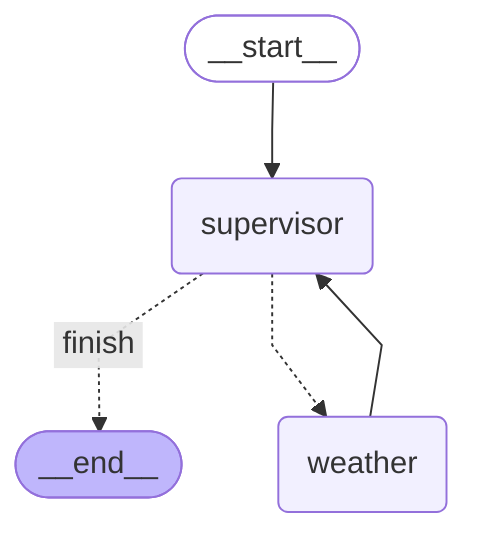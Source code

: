 ---
config:
  flowchart:
    curve: linear
---
graph TD;
	__start__([<p>__start__</p>]):::first
	supervisor(supervisor)
	weather(weather)
	__end__([<p>__end__</p>]):::last
	__start__ --> supervisor;
	supervisor -. &nbspfinish&nbsp; .-> __end__;
	supervisor -.-> weather;
	weather --> supervisor;
	classDef default fill:#f2f0ff,line-height:1.2
	classDef first fill-opacity:0
	classDef last fill:#bfb6fc